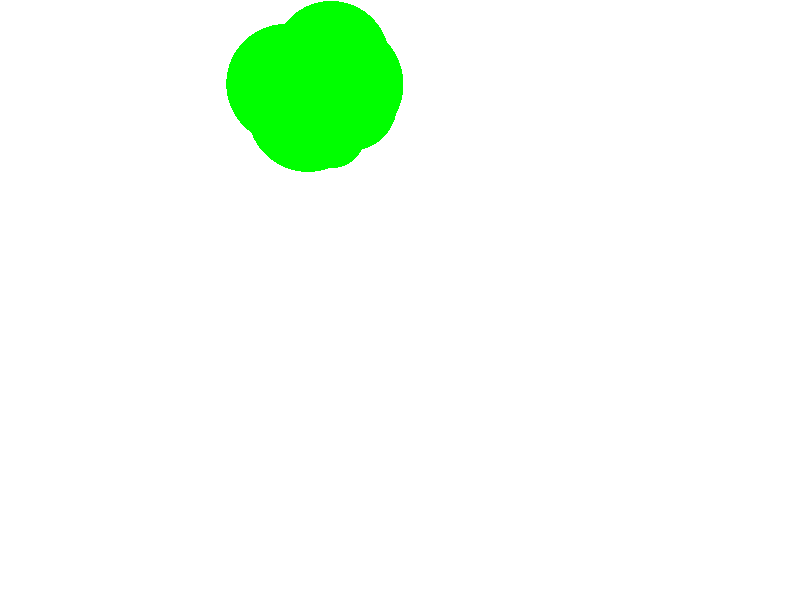 #include "colors.inc"
camera {
  sky <0,0,1>           
  direction <0,-1,0>      
  right <-4/3,0,0>      
  location <20,20,20> 
  look_at <0,1,0.5>     
  angle 10      
}
global_settings { ambient_light White }
light_source {
  <10,-10,20>   
  color White*2 
}
background { color White }
sphere{<-1.4651157297867805,-1.024986977714929,0.6733576838757588>,0.25201151054352255 texture{pigment{color Green}}}
sphere{<-1.7127689439144846,-1.2661030216006413,0.5993696195888647>,0.48994705364223673 texture{pigment{color Green}}}
sphere{<-1.5101291403988484,-1.1773378420633016,0.7361794975352778>,0.29527229911264274 texture{pigment{color Green}}}
sphere{<-1.5891830181671578,-1.1495270203559131,0.6654037300034448>,0.3980545917653756 texture{pigment{color Green}}}
sphere{<-1.2625619021202183,-0.9858596989816583,0.7681815706836334>,0.38784642735626573 texture{pigment{color Green}}}
sphere{<-1.2517688875498256,-1.1552567697796197,0.5607771178237445>,0.2687247628821779 texture{pigment{color Green}}}
sphere{<-1.2621845257897535,-1.4272743495806457,0.7413318578764113>,0.46779691877144514 texture{pigment{color Green}}}
sphere{<-1.3491292778672666,-1.1273743836154928,0.898097131534806>,0.2732991407745097 texture{pigment{color Green}}}
sphere{<-1.3480268880080273,-1.157568923144862,0.8548225581597039>,0.28688825500295917 texture{pigment{color Green}}}
sphere{<-1.5618943708021913,-1.0984015944262235,0.8439137545059939>,0.2773289926374764 texture{pigment{color Green}}}
sphere{<-1.6383295659067847,-1.3001443662573153,0.851756463247684>,0.45586547281640555 texture{pigment{color Green}}}
sphere{<-1.4593597900258943,-1.0508993123154042,0.5234788694836303>,0.2571289451106785 texture{pigment{color Green}}}
sphere{<-1.3328381304704715,-1.1047883677304755,0.5829145827476836>,0.25201745940978193 texture{pigment{color Green}}}
sphere{<-1.5059612561168876,-1.3219536816468231,0.627683695717989>,0.2508531716593515 texture{pigment{color Green}}}
sphere{<-1.2197990812754012,-1.177809632583226,0.78488902477461>,0.33961635700859494 texture{pigment{color Green}}}
sphere{<-1.4276254104550243,-0.881978042762265,0.7134074670735493>,0.35786033480893265 texture{pigment{color Green}}}
sphere{<-1.5348080562068065,-1.0004453213534477,0.7694854215535943>,0.30818708912329934 texture{pigment{color Green}}}
sphere{<-1.5575631644095702,-1.2419631925218466,0.7745794846111841>,0.274967439130545 texture{pigment{color Green}}}
sphere{<-1.4211311192165845,-1.3204636269916707,0.6078330135789288>,0.2792421356004753 texture{pigment{color Green}}}
sphere{<-1.3335407299102335,-1.0460262281214552,0.528332240890567>,0.27526367971314103 texture{pigment{color Green}}}
sphere{<-1.3244158177963354,-1.2656524277937853,0.6310527786073609>,0.25345145677274267 texture{pigment{color Green}}}
sphere{<-1.5380487236897957,-1.205850497998507,0.596215881871549>,0.260224511191461 texture{pigment{color Green}}}
sphere{<-1.4332145936702794,-1.0398534889760316,0.6545432890467978>,0.2502917310234106 texture{pigment{color Green}}}
sphere{<-1.238896681311188,-1.177058098038374,0.6945281295249519>,0.26638047364157436 texture{pigment{color Green}}}
sphere{<-1.4364159936152803,-1.2818550802493702,0.6480230089997763>,0.25583350052261716 texture{pigment{color Green}}}
sphere{<-1.3776671755522294,-1.2439019585444404,0.6739358500421971>,0.2596856863161774 texture{pigment{color Green}}}
sphere{<-1.4189291714934023,-1.2503658804092554,0.8560446745213025>,0.25994254467575856 texture{pigment{color Green}}}
sphere{<-1.4455618340791545,-1.373944315328056,0.42111479611706937>,0.47514397158510735 texture{pigment{color Green}}}
sphere{<-1.5908056027639994,-1.3906890345949372,0.7079611681315102>,0.3927325425414721 texture{pigment{color Green}}}
sphere{<-1.247705236206717,-1.2720068090895353,0.5068766802351238>,0.3607798830281157 texture{pigment{color Green}}}
sphere{<-1.5953135343782208,-1.0331101485869945,0.5875675064113706>,0.3387686868656916 texture{pigment{color Green}}}
sphere{<-1.491373379239677,-0.9882715919220296,0.6281591000301758>,0.3040848847484344 texture{pigment{color Green}}}
sphere{<-1.3164210670580083,-0.9897645575917174,0.619110605428903>,0.32402103794924 texture{pigment{color Green}}}
sphere{<-1.3854717735367743,-1.2375964591312774,0.43191182260533595>,0.3405944028638519 texture{pigment{color Green}}}
sphere{<-1.4072888100324317,-1.2045389647597446,0.7769344903357192>,0.2763671542819651 texture{pigment{color Green}}}
sphere{<-1.2861964606208367,-1.0801953719995119,0.802917323497238>,0.28558235232806184 texture{pigment{color Green}}}
sphere{<-1.6681052818683753,-1.1240486232663975,0.5560270518110821>,0.3666967803304261 texture{pigment{color Green}}}
sphere{<-1.4549364141952266,-0.9532807672604551,0.7726992370772012>,0.2857116683170453 texture{pigment{color Green}}}
sphere{<-1.3684066785803342,-1.3507238336943515,0.7237742304166878>,0.2737065933802714 texture{pigment{color Green}}}
sphere{<-1.6020744632840136,-0.9854227744300967,0.7414317103492175>,0.27577859193149024 texture{pigment{color Green}}}
sphere{<-1.4740777264015172,-1.0743446212864518,0.8047893412436007>,0.2838868040484495 texture{pigment{color Green}}}
sphere{<-1.324962834297864,-0.9968326473659581,0.4358302963249409>,0.265644021249919 texture{pigment{color Green}}}
sphere{<-1.2536913339098497,-1.059456161385977,0.6255427841555655>,0.2707695990705546 texture{pigment{color Green}}}
sphere{<-1.286817928117971,-1.0814874197507416,0.6214104330920421>,0.2607345793508622 texture{pigment{color Green}}}
sphere{<-1.3720439164359095,-1.2509599600215833,0.5798538614826028>,0.25742027506338144 texture{pigment{color Green}}}
sphere{<-1.4597759656785356,-1.174694775059327,0.8588248140133102>,0.25756376931865493 texture{pigment{color Green}}}
sphere{<-1.3583121025575018,-1.1515125850773025,0.5973462751687822>,0.25141575317852 texture{pigment{color Green}}}
sphere{<-1.3577339022748443,-1.2492394777905986,0.8154507970181065>,0.261476738981618 texture{pigment{color Green}}}
sphere{<-1.4424871694234565,-1.1923004888600544,0.5475790409617989>,0.25259270220523905 texture{pigment{color Green}}}
sphere{<-1.3305746585191411,-1.0086782079226115,0.6276326049859294>,0.2513977287743888 texture{pigment{color Green}}}
